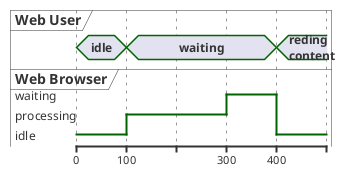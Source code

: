 @startuml

concise "Web User" as WU
robust "Web Browser" as WB

@WU
0 is idle
100 is waiting
+300 is "reding\ncontent"

@WB
0 is idle
+100 is processing
+200 is waiting
+100 is idle

@enduml